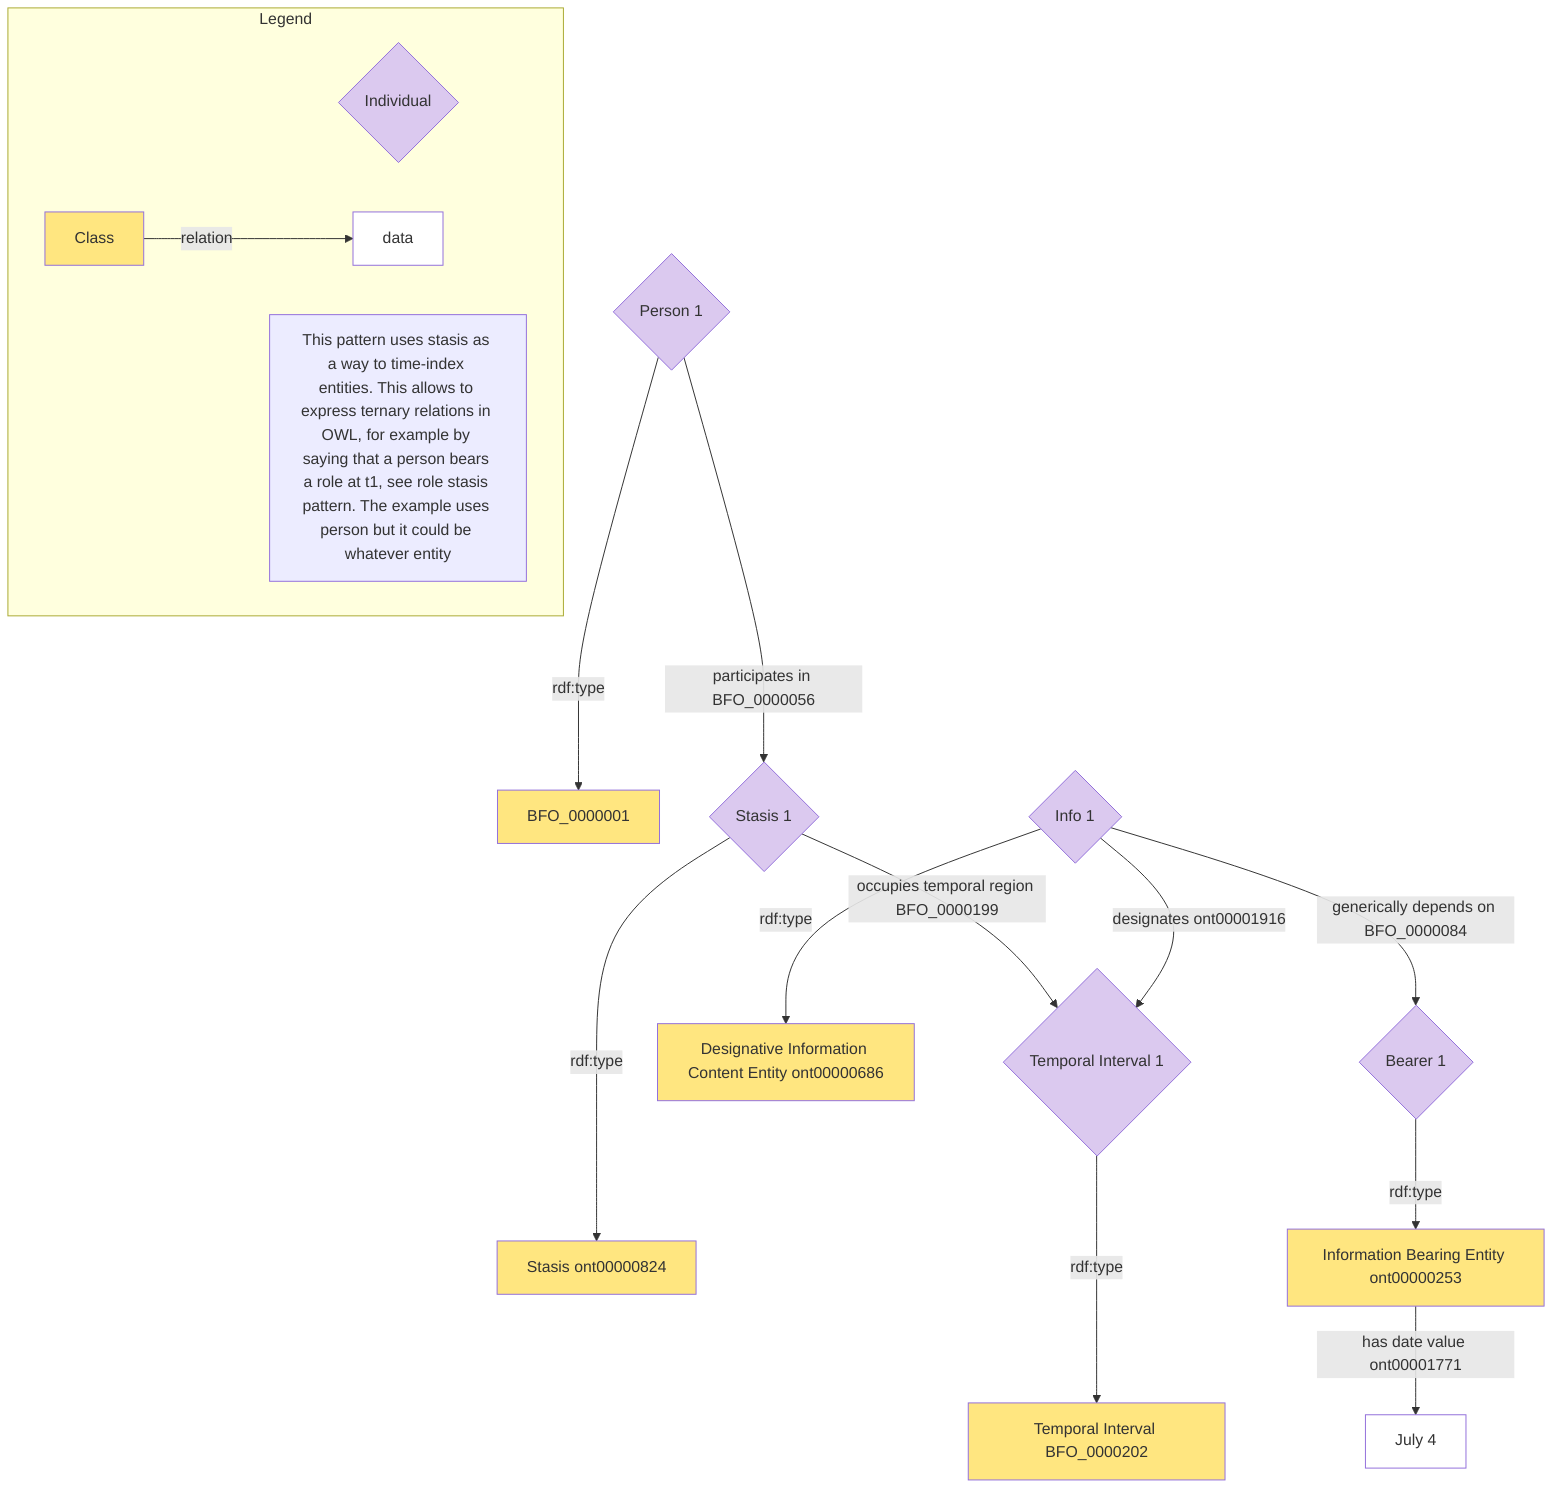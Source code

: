 flowchart TB
        A{Person 1} --->|rdf:type| B[BFO_0000001]
        A --->|participates in BFO_0000056| F{Stasis 1}

        F --->|rdf:type| G[Stasis ont00000824]
        F -->|occupies temporal region BFO_0000199| H{Temporal Interval 1}
        H --->|rdf:type| I[Temporal Interval BFO_0000202]
        J[July 4]

        L{Info 1} --> |rdf:type| M[Designative Information Content Entity ont00000686]
        L --> |generically depends on BFO_0000084| N{Bearer 1}
        N --> |rdf:type| O[Information Bearing Entity ont00000253]
        O --> |has date value ont00001771| J
        L --> |designates ont00001916| H


    subgraph Legend
    AA{Individual}
    BB[Class]
    CC[data]
    BB --> |relation| CC
    DD[This pattern uses stasis as a way to time-index entities. This allows to express ternary relations in OWL, for example by saying that a person bears a role at t1, see role stasis pattern. The example uses person but it could be whatever entity] 
     

classDef yellow fill:#ffe680
classDef purple fill:#dbc9ef
classDef white fill:#ffffff
class BB,B,G,I,M,O yellow
class AA,A,F,H,L,N purple
class CC,J white
end